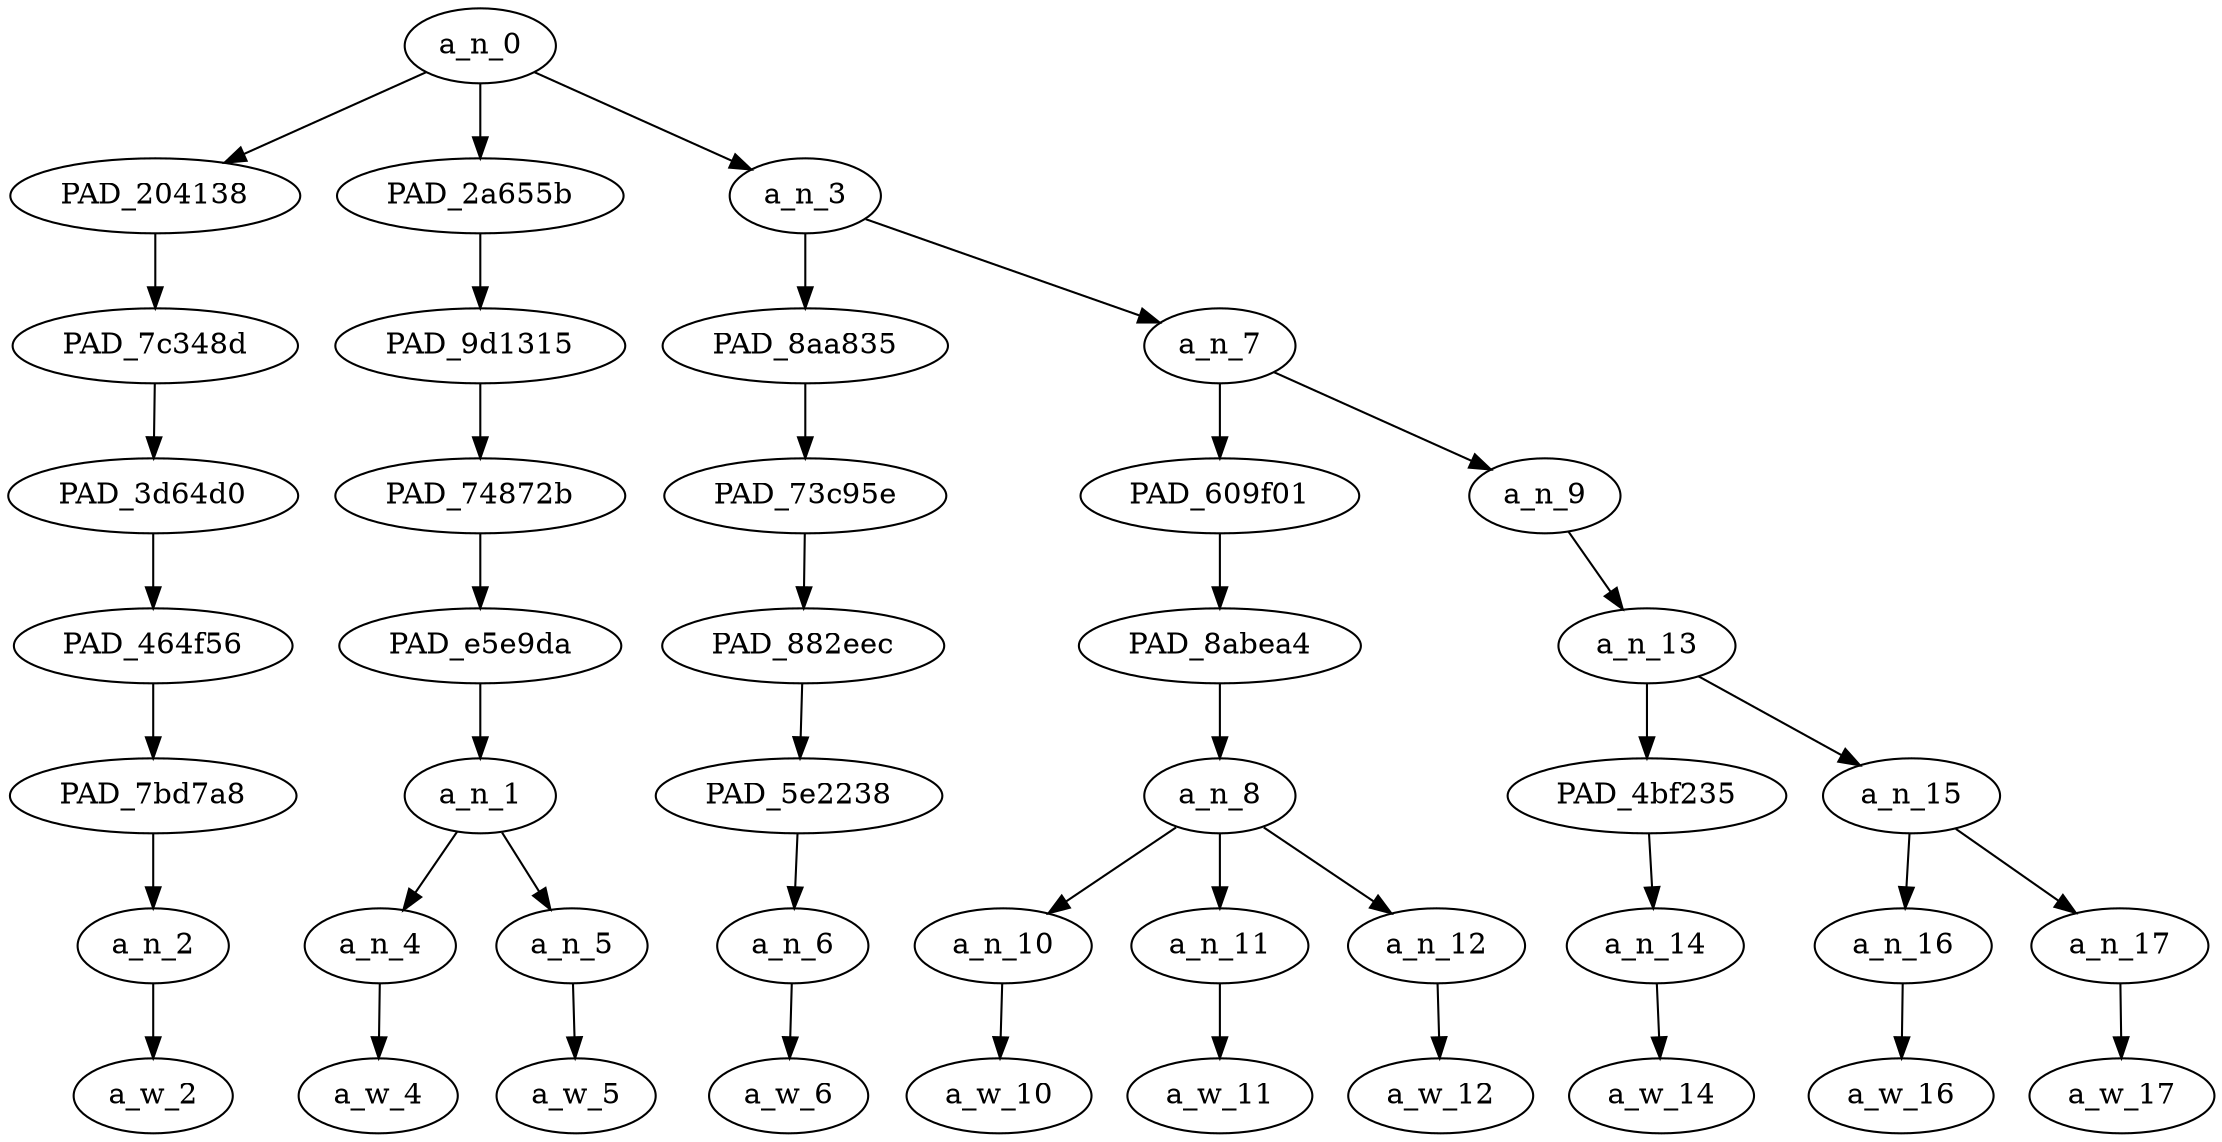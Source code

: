 strict digraph "" {
	a_n_0	[div_dir=1,
		index=0,
		level=7,
		pos="2.3958333333333335,7!",
		text_span="[0, 1, 2, 3, 4, 5, 6, 7, 8, 9]",
		value=1.00000001];
	PAD_204138	[div_dir=1,
		index=1,
		level=6,
		pos="2.0,6!",
		text_span="[2]",
		value=0.04928235];
	a_n_0 -> PAD_204138;
	PAD_2a655b	[div_dir=1,
		index=0,
		level=6,
		pos="0.5,6!",
		text_span="[0, 1]",
		value=0.12097633];
	a_n_0 -> PAD_2a655b;
	a_n_3	[div_dir=1,
		index=2,
		level=6,
		pos="4.6875,6!",
		text_span="[3, 4, 5, 6, 7, 8, 9]",
		value=0.82962733];
	a_n_0 -> a_n_3;
	PAD_7c348d	[div_dir=1,
		index=1,
		level=5,
		pos="2.0,5!",
		text_span="[2]",
		value=0.04928235];
	PAD_204138 -> PAD_7c348d;
	PAD_3d64d0	[div_dir=1,
		index=1,
		level=4,
		pos="2.0,4!",
		text_span="[2]",
		value=0.04928235];
	PAD_7c348d -> PAD_3d64d0;
	PAD_464f56	[div_dir=1,
		index=1,
		level=3,
		pos="2.0,3!",
		text_span="[2]",
		value=0.04928235];
	PAD_3d64d0 -> PAD_464f56;
	PAD_7bd7a8	[div_dir=1,
		index=1,
		level=2,
		pos="2.0,2!",
		text_span="[2]",
		value=0.04928235];
	PAD_464f56 -> PAD_7bd7a8;
	a_n_2	[div_dir=1,
		index=2,
		level=1,
		pos="2.0,1!",
		text_span="[2]",
		value=0.04928235];
	PAD_7bd7a8 -> a_n_2;
	a_w_2	[div_dir=0,
		index=2,
		level=0,
		pos="2,0!",
		text_span="[2]",
		value=but];
	a_n_2 -> a_w_2;
	PAD_9d1315	[div_dir=1,
		index=0,
		level=5,
		pos="0.5,5!",
		text_span="[0, 1]",
		value=0.12097633];
	PAD_2a655b -> PAD_9d1315;
	PAD_74872b	[div_dir=1,
		index=0,
		level=4,
		pos="0.5,4!",
		text_span="[0, 1]",
		value=0.12097633];
	PAD_9d1315 -> PAD_74872b;
	PAD_e5e9da	[div_dir=1,
		index=0,
		level=3,
		pos="0.5,3!",
		text_span="[0, 1]",
		value=0.12097633];
	PAD_74872b -> PAD_e5e9da;
	a_n_1	[div_dir=1,
		index=0,
		level=2,
		pos="0.5,2!",
		text_span="[0, 1]",
		value=0.12097633];
	PAD_e5e9da -> a_n_1;
	a_n_4	[div_dir=1,
		index=0,
		level=1,
		pos="0.0,1!",
		text_span="[0]",
		value=0.05489487];
	a_n_1 -> a_n_4;
	a_n_5	[div_dir=-1,
		index=1,
		level=1,
		pos="1.0,1!",
		text_span="[1]",
		value=0.06607960];
	a_n_1 -> a_n_5;
	a_w_4	[div_dir=0,
		index=0,
		level=0,
		pos="0,0!",
		text_span="[0]",
		value="<user>"];
	a_n_4 -> a_w_4;
	a_w_5	[div_dir=0,
		index=1,
		level=0,
		pos="1,0!",
		text_span="[1]",
		value="<user>1"];
	a_n_5 -> a_w_5;
	PAD_8aa835	[div_dir=1,
		index=2,
		level=5,
		pos="3.0,5!",
		text_span="[3]",
		value=0.07720887];
	a_n_3 -> PAD_8aa835;
	a_n_7	[div_dir=1,
		index=3,
		level=5,
		pos="6.375,5!",
		text_span="[4, 5, 6, 7, 8, 9]",
		value=0.75238550];
	a_n_3 -> a_n_7;
	PAD_73c95e	[div_dir=1,
		index=2,
		level=4,
		pos="3.0,4!",
		text_span="[3]",
		value=0.07720887];
	PAD_8aa835 -> PAD_73c95e;
	PAD_882eec	[div_dir=1,
		index=2,
		level=3,
		pos="3.0,3!",
		text_span="[3]",
		value=0.07720887];
	PAD_73c95e -> PAD_882eec;
	PAD_5e2238	[div_dir=1,
		index=2,
		level=2,
		pos="3.0,2!",
		text_span="[3]",
		value=0.07720887];
	PAD_882eec -> PAD_5e2238;
	a_n_6	[div_dir=1,
		index=3,
		level=1,
		pos="3.0,1!",
		text_span="[3]",
		value=0.07720887];
	PAD_5e2238 -> a_n_6;
	a_w_6	[div_dir=0,
		index=3,
		level=0,
		pos="3,0!",
		text_span="[3]",
		value=im];
	a_n_6 -> a_w_6;
	PAD_609f01	[div_dir=1,
		index=3,
		level=4,
		pos="5.0,4!",
		text_span="[4, 5, 6]",
		value=0.25347616];
	a_n_7 -> PAD_609f01;
	a_n_9	[div_dir=-1,
		index=4,
		level=4,
		pos="7.75,4!",
		text_span="[7, 8, 9]",
		value=0.49890058];
	a_n_7 -> a_n_9;
	PAD_8abea4	[div_dir=1,
		index=3,
		level=3,
		pos="5.0,3!",
		text_span="[4, 5, 6]",
		value=0.25347616];
	PAD_609f01 -> PAD_8abea4;
	a_n_8	[div_dir=1,
		index=3,
		level=2,
		pos="5.0,2!",
		text_span="[4, 5, 6]",
		value=0.25347616];
	PAD_8abea4 -> a_n_8;
	a_n_10	[div_dir=1,
		index=4,
		level=1,
		pos="4.0,1!",
		text_span="[4]",
		value=0.04192931];
	a_n_8 -> a_n_10;
	a_n_11	[div_dir=1,
		index=5,
		level=1,
		pos="5.0,1!",
		text_span="[5]",
		value=0.05677391];
	a_n_8 -> a_n_11;
	a_n_12	[div_dir=-1,
		index=6,
		level=1,
		pos="6.0,1!",
		text_span="[6]",
		value=0.15460233];
	a_n_8 -> a_n_12;
	a_w_10	[div_dir=0,
		index=4,
		level=0,
		pos="4,0!",
		text_span="[4]",
		value=a];
	a_n_10 -> a_w_10;
	a_w_11	[div_dir=0,
		index=5,
		level=0,
		pos="5,0!",
		text_span="[5]",
		value=good];
	a_n_11 -> a_w_11;
	a_w_12	[div_dir=0,
		index=6,
		level=0,
		pos="6,0!",
		text_span="[6]",
		value=goy];
	a_n_12 -> a_w_12;
	a_n_13	[div_dir=-1,
		index=4,
		level=3,
		pos="7.75,3!",
		text_span="[7, 8, 9]",
		value=0.49876272];
	a_n_9 -> a_n_13;
	PAD_4bf235	[div_dir=-1,
		index=4,
		level=2,
		pos="7.0,2!",
		text_span="[7]",
		value=0.07245988];
	a_n_13 -> PAD_4bf235;
	a_n_15	[div_dir=-1,
		index=5,
		level=2,
		pos="8.5,2!",
		text_span="[8, 9]",
		value=0.42616498];
	a_n_13 -> a_n_15;
	a_n_14	[div_dir=-1,
		index=7,
		level=1,
		pos="7.0,1!",
		text_span="[7]",
		value=0.07245988];
	PAD_4bf235 -> a_n_14;
	a_w_14	[div_dir=0,
		index=7,
		level=0,
		pos="7,0!",
		text_span="[7]",
		value=i];
	a_n_14 -> a_w_14;
	a_n_16	[div_dir=1,
		index=8,
		level=1,
		pos="8.0,1!",
		text_span="[8]",
		value=0.22572367];
	a_n_15 -> a_n_16;
	a_n_17	[div_dir=-1,
		index=9,
		level=1,
		pos="9.0,1!",
		text_span="[9]",
		value=0.20029066];
	a_n_15 -> a_n_17;
	a_w_16	[div_dir=0,
		index=8,
		level=0,
		pos="8,0!",
		text_span="[8]",
		value=dindu];
	a_n_16 -> a_w_16;
	a_w_17	[div_dir=0,
		index=9,
		level=0,
		pos="9,0!",
		text_span="[9]",
		value=nuffin];
	a_n_17 -> a_w_17;
}
